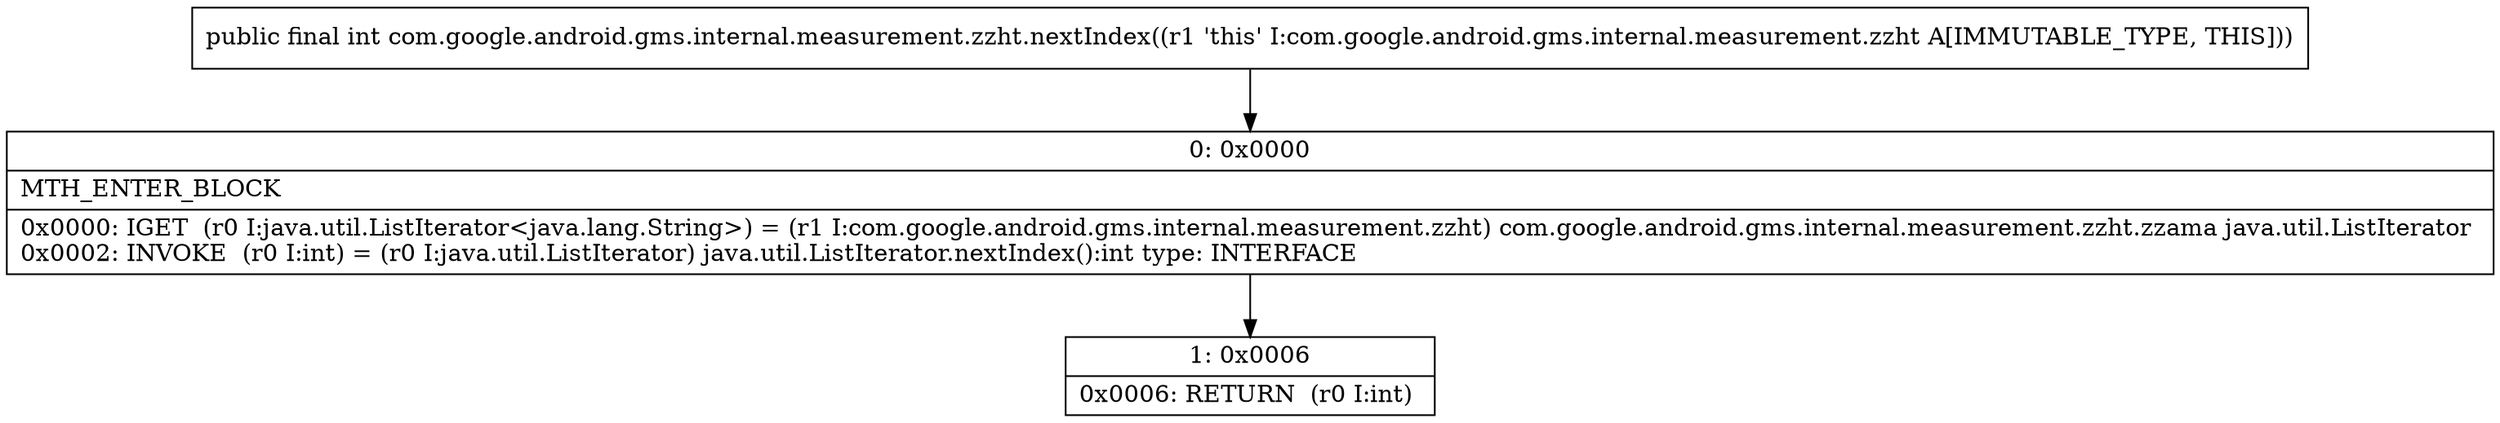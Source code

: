 digraph "CFG forcom.google.android.gms.internal.measurement.zzht.nextIndex()I" {
Node_0 [shape=record,label="{0\:\ 0x0000|MTH_ENTER_BLOCK\l|0x0000: IGET  (r0 I:java.util.ListIterator\<java.lang.String\>) = (r1 I:com.google.android.gms.internal.measurement.zzht) com.google.android.gms.internal.measurement.zzht.zzama java.util.ListIterator \l0x0002: INVOKE  (r0 I:int) = (r0 I:java.util.ListIterator) java.util.ListIterator.nextIndex():int type: INTERFACE \l}"];
Node_1 [shape=record,label="{1\:\ 0x0006|0x0006: RETURN  (r0 I:int) \l}"];
MethodNode[shape=record,label="{public final int com.google.android.gms.internal.measurement.zzht.nextIndex((r1 'this' I:com.google.android.gms.internal.measurement.zzht A[IMMUTABLE_TYPE, THIS])) }"];
MethodNode -> Node_0;
Node_0 -> Node_1;
}


